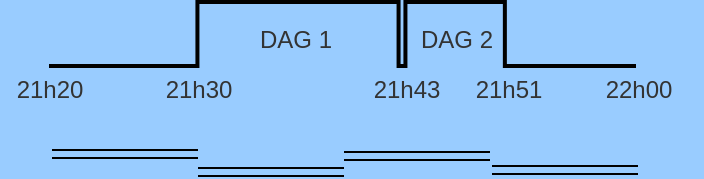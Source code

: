 <mxfile version="27.0.9">
  <diagram name="4pptx" id="soNg61SPT5eEoQmbkf3e">
    <mxGraphModel dx="683" dy="449" grid="0" gridSize="10" guides="1" tooltips="1" connect="1" arrows="1" fold="1" page="1" pageScale="1" pageWidth="4681" pageHeight="3300" background="#99CCFF" math="0" shadow="0">
      <root>
        <mxCell id="B_pKj7jOYjADL96rTAYV-0" />
        <mxCell id="B_pKj7jOYjADL96rTAYV-1" parent="B_pKj7jOYjADL96rTAYV-0" />
        <mxCell id="WyI6rlWbw4dhFR_EI_ta-0" value="" style="verticalLabelPosition=bottom;html=1;verticalAlign=top;strokeWidth=2;shape=mxgraph.lean_mapping.timeline2;dx1=0;dy1=0.906;dx2=74.214;dy2=0;dx3=174.786;dy3=1;dx4=178.214;dy4=0.263;dx5=227.929;dy5=1;dy6=1;" vertex="1" parent="B_pKj7jOYjADL96rTAYV-1">
          <mxGeometry x="230.5" y="1514" width="293.5" height="32" as="geometry" />
        </mxCell>
        <mxCell id="WyI6rlWbw4dhFR_EI_ta-1" value="DAG 1" style="text;whiteSpace=wrap;align=center;fillColor=none;fontColor=#333333;strokeColor=none;verticalAlign=middle;" vertex="1" parent="B_pKj7jOYjADL96rTAYV-1">
          <mxGeometry x="321" y="1521" width="66" height="23" as="geometry" />
        </mxCell>
        <mxCell id="WyI6rlWbw4dhFR_EI_ta-2" value="DAG 2" style="text;whiteSpace=wrap;align=center;fillColor=none;fontColor=#333333;strokeColor=none;verticalAlign=middle;" vertex="1" parent="B_pKj7jOYjADL96rTAYV-1">
          <mxGeometry x="406" y="1521" width="57" height="23" as="geometry" />
        </mxCell>
        <mxCell id="WyI6rlWbw4dhFR_EI_ta-3" value="21h30" style="text;whiteSpace=wrap;align=center;fillColor=none;fontColor=#333333;strokeColor=none;verticalAlign=middle;" vertex="1" parent="B_pKj7jOYjADL96rTAYV-1">
          <mxGeometry x="280" y="1546" width="51" height="23" as="geometry" />
        </mxCell>
        <mxCell id="WyI6rlWbw4dhFR_EI_ta-4" value="21h43" style="text;whiteSpace=wrap;align=center;fillColor=none;fontColor=#333333;strokeColor=none;verticalAlign=middle;" vertex="1" parent="B_pKj7jOYjADL96rTAYV-1">
          <mxGeometry x="383" y="1546" width="53" height="23" as="geometry" />
        </mxCell>
        <mxCell id="WyI6rlWbw4dhFR_EI_ta-5" value="21h51" style="text;whiteSpace=wrap;align=center;fillColor=none;fontColor=#333333;strokeColor=none;verticalAlign=middle;" vertex="1" parent="B_pKj7jOYjADL96rTAYV-1">
          <mxGeometry x="435" y="1546" width="51" height="23" as="geometry" />
        </mxCell>
        <mxCell id="WyI6rlWbw4dhFR_EI_ta-6" value="22h00" style="text;whiteSpace=wrap;align=center;fillColor=none;fontColor=#333333;strokeColor=none;verticalAlign=middle;" vertex="1" parent="B_pKj7jOYjADL96rTAYV-1">
          <mxGeometry x="494" y="1546" width="63" height="23" as="geometry" />
        </mxCell>
        <mxCell id="WyI6rlWbw4dhFR_EI_ta-7" value="21h20" style="text;whiteSpace=wrap;align=center;fillColor=none;fontColor=#333333;strokeColor=none;verticalAlign=middle;" vertex="1" parent="B_pKj7jOYjADL96rTAYV-1">
          <mxGeometry x="206" y="1546" width="50" height="23" as="geometry" />
        </mxCell>
        <mxCell id="WyI6rlWbw4dhFR_EI_ta-8" value="" style="shape=link;html=1;rounded=0;" edge="1" parent="B_pKj7jOYjADL96rTAYV-1">
          <mxGeometry width="100" relative="1" as="geometry">
            <mxPoint x="232" y="1590" as="sourcePoint" />
            <mxPoint x="305" y="1590" as="targetPoint" />
          </mxGeometry>
        </mxCell>
        <mxCell id="WyI6rlWbw4dhFR_EI_ta-9" value="" style="shape=link;html=1;rounded=0;" edge="1" parent="B_pKj7jOYjADL96rTAYV-1">
          <mxGeometry width="100" relative="1" as="geometry">
            <mxPoint x="305" y="1599" as="sourcePoint" />
            <mxPoint x="378" y="1599" as="targetPoint" />
          </mxGeometry>
        </mxCell>
        <mxCell id="WyI6rlWbw4dhFR_EI_ta-10" value="" style="shape=link;html=1;rounded=0;" edge="1" parent="B_pKj7jOYjADL96rTAYV-1">
          <mxGeometry width="100" relative="1" as="geometry">
            <mxPoint x="378" y="1591" as="sourcePoint" />
            <mxPoint x="451" y="1591" as="targetPoint" />
          </mxGeometry>
        </mxCell>
        <mxCell id="WyI6rlWbw4dhFR_EI_ta-11" value="" style="shape=link;html=1;rounded=0;" edge="1" parent="B_pKj7jOYjADL96rTAYV-1">
          <mxGeometry width="100" relative="1" as="geometry">
            <mxPoint x="452" y="1598" as="sourcePoint" />
            <mxPoint x="525" y="1598" as="targetPoint" />
          </mxGeometry>
        </mxCell>
      </root>
    </mxGraphModel>
  </diagram>
</mxfile>
